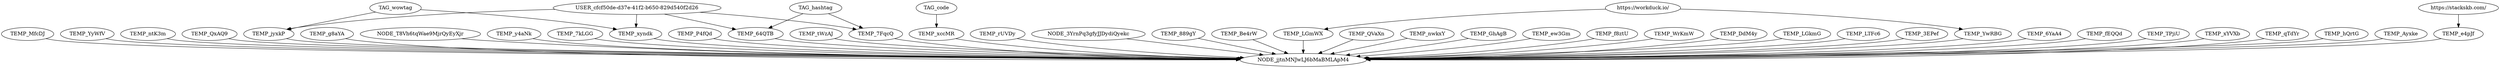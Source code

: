 digraph G {
"TEMP_MfcDJ" -> "NODE_jjtnMNJwLJ6bMaBMLApM4"
"TEMP_YyWfV" -> "NODE_jjtnMNJwLJ6bMaBMLApM4"
"TEMP_ntK3m" -> "NODE_jjtnMNJwLJ6bMaBMLApM4"
"TEMP_QxAQ9" -> "NODE_jjtnMNJwLJ6bMaBMLApM4"
"TEMP_jyxkP" -> "NODE_jjtnMNJwLJ6bMaBMLApM4"
"TAG_wowtag" -> "TEMP_jyxkP"
"USER_cfcf50de-d37e-41f2-b650-829d540f2d26" -> "TEMP_jyxkP"
"TEMP_g8aYA" -> "NODE_jjtnMNJwLJ6bMaBMLApM4"
"NODE_T8Vh6tqWae9MjrQyEyXjr" -> "NODE_jjtnMNJwLJ6bMaBMLApM4"
"TEMP_y4aNk" -> "NODE_jjtnMNJwLJ6bMaBMLApM4"
"TEMP_7kLGG" -> "NODE_jjtnMNJwLJ6bMaBMLApM4"
"TEMP_7FqcQ" -> "NODE_jjtnMNJwLJ6bMaBMLApM4"
"TAG_hashtag" -> "TEMP_7FqcQ"
"USER_cfcf50de-d37e-41f2-b650-829d540f2d26" -> "TEMP_7FqcQ"
"TEMP_P4fQd" -> "NODE_jjtnMNJwLJ6bMaBMLApM4"
"TEMP_xccMR" -> "NODE_jjtnMNJwLJ6bMaBMLApM4"
"TAG_code" -> "TEMP_xccMR"
"TEMP_tWzAJ" -> "NODE_jjtnMNJwLJ6bMaBMLApM4"
"TEMP_LGmWX" -> "NODE_jjtnMNJwLJ6bMaBMLApM4"
"https://workduck.io/" -> "TEMP_LGmWX"
"TEMP_e4pJf" -> "NODE_jjtnMNJwLJ6bMaBMLApM4"
"https://stackskb.com/" -> "TEMP_e4pJf"
"TEMP_rUVDy" -> "NODE_jjtnMNJwLJ6bMaBMLApM4"
"NODE_3YrnPq3gfyJJDydiQyekc" -> "NODE_jjtnMNJwLJ6bMaBMLApM4"
"TEMP_889gY" -> "NODE_jjtnMNJwLJ6bMaBMLApM4"
"TEMP_Be4rW" -> "NODE_jjtnMNJwLJ6bMaBMLApM4"
"TEMP_YwRBG" -> "NODE_jjtnMNJwLJ6bMaBMLApM4"
"https://workduck.io/" -> "TEMP_YwRBG"
"TEMP_QVaXn" -> "NODE_jjtnMNJwLJ6bMaBMLApM4"
"TEMP_nwkxY" -> "NODE_jjtnMNJwLJ6bMaBMLApM4"
"TEMP_GhAgB" -> "NODE_jjtnMNJwLJ6bMaBMLApM4"
"TEMP_ew3Gm" -> "NODE_jjtnMNJwLJ6bMaBMLApM4"
"TEMP_f8ztU" -> "NODE_jjtnMNJwLJ6bMaBMLApM4"
"TEMP_WrKmW" -> "NODE_jjtnMNJwLJ6bMaBMLApM4"
"TEMP_DdM4y" -> "NODE_jjtnMNJwLJ6bMaBMLApM4"
"TEMP_LGkmG" -> "NODE_jjtnMNJwLJ6bMaBMLApM4"
"TEMP_LTFc6" -> "NODE_jjtnMNJwLJ6bMaBMLApM4"
"TEMP_3EPef" -> "NODE_jjtnMNJwLJ6bMaBMLApM4"
"TEMP_xyndk" -> "NODE_jjtnMNJwLJ6bMaBMLApM4"
"TAG_wowtag" -> "TEMP_xyndk"
"USER_cfcf50de-d37e-41f2-b650-829d540f2d26" -> "TEMP_xyndk"
"TEMP_6YaA4" -> "NODE_jjtnMNJwLJ6bMaBMLApM4"
"TEMP_fEQQd" -> "NODE_jjtnMNJwLJ6bMaBMLApM4"
"TEMP_TPjiU" -> "NODE_jjtnMNJwLJ6bMaBMLApM4"
"TEMP_xYVXb" -> "NODE_jjtnMNJwLJ6bMaBMLApM4"
"TEMP_qTdYr" -> "NODE_jjtnMNJwLJ6bMaBMLApM4"
"TEMP_hQrtG" -> "NODE_jjtnMNJwLJ6bMaBMLApM4"
"TEMP_Ayxke" -> "NODE_jjtnMNJwLJ6bMaBMLApM4"
"TEMP_64QTB" -> "NODE_jjtnMNJwLJ6bMaBMLApM4"
"TAG_hashtag" -> "TEMP_64QTB"
"USER_cfcf50de-d37e-41f2-b650-829d540f2d26" -> "TEMP_64QTB"
"NODE_jjtnMNJwLJ6bMaBMLApM4" ["type"="NOTE" "title"="Sample Note"]
"TEMP_MfcDJ" ["type"="CONTENT_BLOCK" "parentID"="NODE_jjtnMNJwLJ6bMaBMLApM4"]
"TEMP_YyWfV" ["type"="CONTENT_BLOCK" "parentID"="NODE_jjtnMNJwLJ6bMaBMLApM4"]
"TEMP_ntK3m" ["type"="CONTENT_BLOCK" "parentID"="NODE_jjtnMNJwLJ6bMaBMLApM4"]
"TEMP_QxAQ9" ["type"="CONTENT_BLOCK" "parentID"="NODE_jjtnMNJwLJ6bMaBMLApM4"]
"TEMP_jyxkP" ["type"="CONTENT_BLOCK" "parentID"="NODE_jjtnMNJwLJ6bMaBMLApM4"]
"TAG_wowtag" ["type"="TAG" "parentID"="TEMP_xyndk" "value"="wowtag"]
"USER_cfcf50de-d37e-41f2-b650-829d540f2d26" ["type"="MENTION" "parentID"="TEMP_64QTB" "alias"="entities-testing"]
"TEMP_g8aYA" ["type"="CONTENT_BLOCK" "parentID"="NODE_jjtnMNJwLJ6bMaBMLApM4"]
"NODE_T8Vh6tqWae9MjrQyEyXjr" ["type"="ILINK" "parentID"="NODE_jjtnMNJwLJ6bMaBMLApM4"]
"TEMP_y4aNk" ["type"="CONTENT_BLOCK" "parentID"="NODE_jjtnMNJwLJ6bMaBMLApM4"]
"TEMP_7kLGG" ["type"="CONTENT_BLOCK" "parentID"="NODE_jjtnMNJwLJ6bMaBMLApM4"]
"TEMP_7FqcQ" ["type"="CONTENT_BLOCK" "parentID"="NODE_jjtnMNJwLJ6bMaBMLApM4"]
"TAG_hashtag" ["type"="TAG" "parentID"="TEMP_64QTB" "value"="hashtag"]
"TEMP_P4fQd" ["type"="CONTENT_BLOCK" "parentID"="NODE_jjtnMNJwLJ6bMaBMLApM4"]
"TEMP_xccMR" ["type"="CONTENT_BLOCK" "parentID"="NODE_jjtnMNJwLJ6bMaBMLApM4"]
"TAG_code" ["type"="TAG" "parentID"="TEMP_xccMR" "value"="code"]
"TEMP_tWzAJ" ["type"="CONTENT_BLOCK" "parentID"="NODE_jjtnMNJwLJ6bMaBMLApM4"]
"TEMP_LGmWX" ["type"="CONTENT_BLOCK" "parentID"="NODE_jjtnMNJwLJ6bMaBMLApM4"]
"https://workduck.io/" ["type"="LINK" "parentID"="TEMP_YwRBG" "origin"="https://workduck.io"]
"TEMP_e4pJf" ["type"="CONTENT_BLOCK" "parentID"="NODE_jjtnMNJwLJ6bMaBMLApM4"]
"https://stackskb.com/" ["type"="LINK" "parentID"="TEMP_e4pJf" "origin"="https://stackskb.com"]
"TEMP_rUVDy" ["type"="CONTENT_BLOCK" "parentID"="NODE_jjtnMNJwLJ6bMaBMLApM4"]
"NODE_3YrnPq3gfyJJDydiQyekc" ["type"="ILINK" "parentID"="NODE_jjtnMNJwLJ6bMaBMLApM4"]
"TEMP_889gY" ["type"="CONTENT_BLOCK" "parentID"="NODE_jjtnMNJwLJ6bMaBMLApM4"]
"TEMP_Be4rW" ["type"="CONTENT_BLOCK" "parentID"="NODE_jjtnMNJwLJ6bMaBMLApM4"]
"TEMP_YwRBG" ["type"="CONTENT_BLOCK" "parentID"="NODE_jjtnMNJwLJ6bMaBMLApM4"]
"TEMP_QVaXn" ["type"="CONTENT_BLOCK" "parentID"="NODE_jjtnMNJwLJ6bMaBMLApM4"]
"TEMP_nwkxY" ["type"="CONTENT_BLOCK" "parentID"="NODE_jjtnMNJwLJ6bMaBMLApM4"]
"TEMP_GhAgB" ["type"="CONTENT_BLOCK" "parentID"="NODE_jjtnMNJwLJ6bMaBMLApM4"]
"TEMP_ew3Gm" ["type"="CONTENT_BLOCK" "parentID"="NODE_jjtnMNJwLJ6bMaBMLApM4"]
"TEMP_f8ztU" ["type"="CONTENT_BLOCK" "parentID"="NODE_jjtnMNJwLJ6bMaBMLApM4"]
"TEMP_WrKmW" ["type"="CONTENT_BLOCK" "parentID"="NODE_jjtnMNJwLJ6bMaBMLApM4"]
"TEMP_DdM4y" ["type"="CONTENT_BLOCK" "parentID"="NODE_jjtnMNJwLJ6bMaBMLApM4"]
"TEMP_LGkmG" ["type"="CONTENT_BLOCK" "parentID"="NODE_jjtnMNJwLJ6bMaBMLApM4"]
"TEMP_LTFc6" ["type"="CONTENT_BLOCK" "parentID"="NODE_jjtnMNJwLJ6bMaBMLApM4"]
"TEMP_3EPef" ["type"="CONTENT_BLOCK" "parentID"="NODE_jjtnMNJwLJ6bMaBMLApM4"]
"TEMP_xyndk" ["type"="CONTENT_BLOCK" "parentID"="NODE_jjtnMNJwLJ6bMaBMLApM4"]
"TEMP_6YaA4" ["type"="CONTENT_BLOCK" "parentID"="NODE_jjtnMNJwLJ6bMaBMLApM4"]
"TEMP_fEQQd" ["type"="CONTENT_BLOCK" "parentID"="NODE_jjtnMNJwLJ6bMaBMLApM4"]
"TEMP_TPjiU" ["type"="CONTENT_BLOCK" "parentID"="NODE_jjtnMNJwLJ6bMaBMLApM4"]
"TEMP_xYVXb" ["type"="CONTENT_BLOCK" "parentID"="NODE_jjtnMNJwLJ6bMaBMLApM4"]
"TEMP_qTdYr" ["type"="CONTENT_BLOCK" "parentID"="NODE_jjtnMNJwLJ6bMaBMLApM4"]
"TEMP_hQrtG" ["type"="CONTENT_BLOCK" "parentID"="NODE_jjtnMNJwLJ6bMaBMLApM4"]
"TEMP_Ayxke" ["type"="CONTENT_BLOCK" "parentID"="NODE_jjtnMNJwLJ6bMaBMLApM4"]
"TEMP_64QTB" ["type"="CONTENT_BLOCK" "parentID"="NODE_jjtnMNJwLJ6bMaBMLApM4"]
}